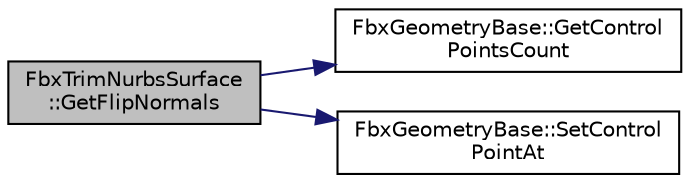 digraph "FbxTrimNurbsSurface::GetFlipNormals"
{
  edge [fontname="Helvetica",fontsize="10",labelfontname="Helvetica",labelfontsize="10"];
  node [fontname="Helvetica",fontsize="10",shape=record];
  rankdir="LR";
  Node26 [label="FbxTrimNurbsSurface\l::GetFlipNormals",height=0.2,width=0.4,color="black", fillcolor="grey75", style="filled", fontcolor="black"];
  Node26 -> Node27 [color="midnightblue",fontsize="10",style="solid",fontname="Helvetica"];
  Node27 [label="FbxGeometryBase::GetControl\lPointsCount",height=0.2,width=0.4,color="black", fillcolor="white", style="filled",URL="$class_fbx_geometry_base.html#aa9f42ae6a958036722670143fabf3b17"];
  Node26 -> Node28 [color="midnightblue",fontsize="10",style="solid",fontname="Helvetica"];
  Node28 [label="FbxGeometryBase::SetControl\lPointAt",height=0.2,width=0.4,color="black", fillcolor="white", style="filled",URL="$class_fbx_geometry_base.html#a4f54256d4cbc5e7ae0ae533f7b77ace4"];
}
